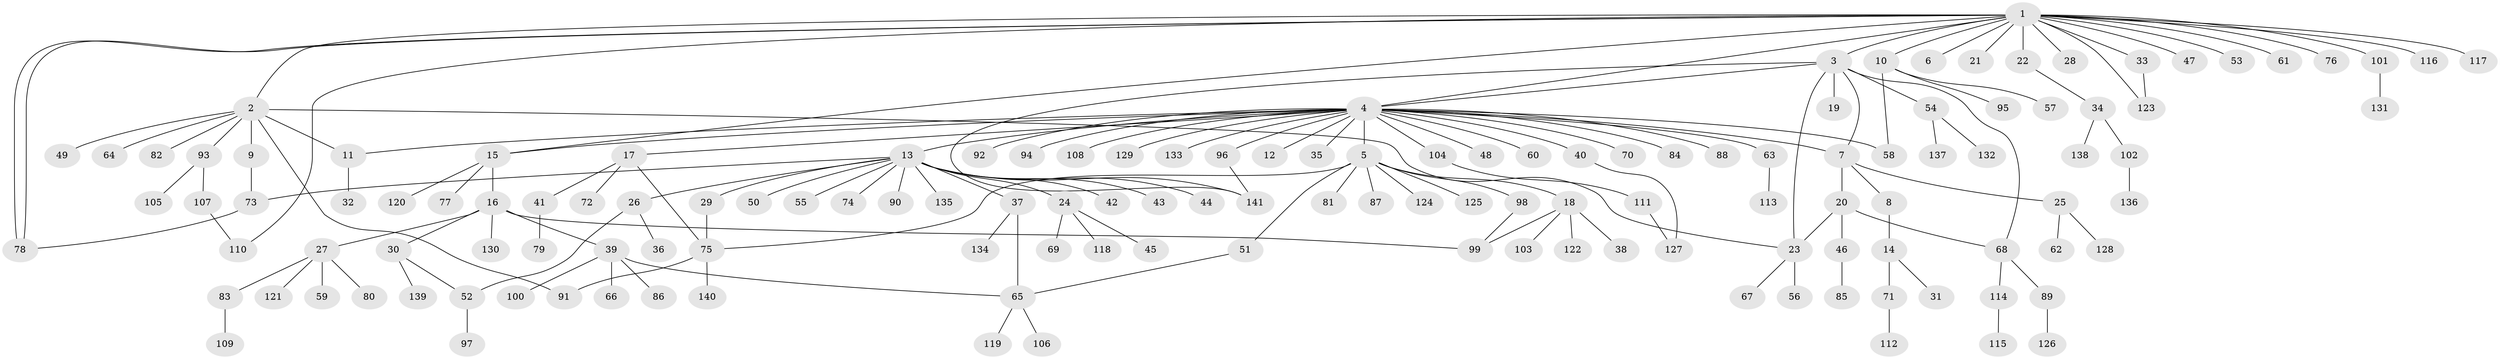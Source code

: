 // coarse degree distribution, {22: 0.009259259259259259, 8: 0.009259259259259259, 9: 0.009259259259259259, 23: 0.009259259259259259, 12: 0.009259259259259259, 1: 0.6018518518518519, 5: 0.009259259259259259, 2: 0.2222222222222222, 3: 0.05555555555555555, 14: 0.009259259259259259, 6: 0.037037037037037035, 4: 0.018518518518518517}
// Generated by graph-tools (version 1.1) at 2025/51/02/27/25 19:51:57]
// undirected, 141 vertices, 164 edges
graph export_dot {
graph [start="1"]
  node [color=gray90,style=filled];
  1;
  2;
  3;
  4;
  5;
  6;
  7;
  8;
  9;
  10;
  11;
  12;
  13;
  14;
  15;
  16;
  17;
  18;
  19;
  20;
  21;
  22;
  23;
  24;
  25;
  26;
  27;
  28;
  29;
  30;
  31;
  32;
  33;
  34;
  35;
  36;
  37;
  38;
  39;
  40;
  41;
  42;
  43;
  44;
  45;
  46;
  47;
  48;
  49;
  50;
  51;
  52;
  53;
  54;
  55;
  56;
  57;
  58;
  59;
  60;
  61;
  62;
  63;
  64;
  65;
  66;
  67;
  68;
  69;
  70;
  71;
  72;
  73;
  74;
  75;
  76;
  77;
  78;
  79;
  80;
  81;
  82;
  83;
  84;
  85;
  86;
  87;
  88;
  89;
  90;
  91;
  92;
  93;
  94;
  95;
  96;
  97;
  98;
  99;
  100;
  101;
  102;
  103;
  104;
  105;
  106;
  107;
  108;
  109;
  110;
  111;
  112;
  113;
  114;
  115;
  116;
  117;
  118;
  119;
  120;
  121;
  122;
  123;
  124;
  125;
  126;
  127;
  128;
  129;
  130;
  131;
  132;
  133;
  134;
  135;
  136;
  137;
  138;
  139;
  140;
  141;
  1 -- 2;
  1 -- 3;
  1 -- 4;
  1 -- 6;
  1 -- 10;
  1 -- 15;
  1 -- 21;
  1 -- 22;
  1 -- 28;
  1 -- 33;
  1 -- 47;
  1 -- 53;
  1 -- 61;
  1 -- 76;
  1 -- 78;
  1 -- 78;
  1 -- 101;
  1 -- 110;
  1 -- 116;
  1 -- 117;
  1 -- 123;
  2 -- 9;
  2 -- 11;
  2 -- 23;
  2 -- 49;
  2 -- 64;
  2 -- 82;
  2 -- 91;
  2 -- 93;
  3 -- 4;
  3 -- 7;
  3 -- 19;
  3 -- 23;
  3 -- 54;
  3 -- 68;
  3 -- 141;
  4 -- 5;
  4 -- 7;
  4 -- 11;
  4 -- 12;
  4 -- 13;
  4 -- 15;
  4 -- 17;
  4 -- 35;
  4 -- 40;
  4 -- 48;
  4 -- 58;
  4 -- 60;
  4 -- 63;
  4 -- 70;
  4 -- 84;
  4 -- 88;
  4 -- 92;
  4 -- 94;
  4 -- 96;
  4 -- 104;
  4 -- 108;
  4 -- 129;
  4 -- 133;
  5 -- 18;
  5 -- 51;
  5 -- 75;
  5 -- 81;
  5 -- 87;
  5 -- 98;
  5 -- 124;
  5 -- 125;
  7 -- 8;
  7 -- 20;
  7 -- 25;
  8 -- 14;
  9 -- 73;
  10 -- 57;
  10 -- 58;
  10 -- 95;
  11 -- 32;
  13 -- 24;
  13 -- 26;
  13 -- 29;
  13 -- 37;
  13 -- 42;
  13 -- 43;
  13 -- 44;
  13 -- 50;
  13 -- 55;
  13 -- 73;
  13 -- 74;
  13 -- 90;
  13 -- 135;
  13 -- 141;
  14 -- 31;
  14 -- 71;
  15 -- 16;
  15 -- 77;
  15 -- 120;
  16 -- 27;
  16 -- 30;
  16 -- 39;
  16 -- 99;
  16 -- 130;
  17 -- 41;
  17 -- 72;
  17 -- 75;
  18 -- 38;
  18 -- 99;
  18 -- 103;
  18 -- 122;
  20 -- 23;
  20 -- 46;
  20 -- 68;
  22 -- 34;
  23 -- 56;
  23 -- 67;
  24 -- 45;
  24 -- 69;
  24 -- 118;
  25 -- 62;
  25 -- 128;
  26 -- 36;
  26 -- 52;
  27 -- 59;
  27 -- 80;
  27 -- 83;
  27 -- 121;
  29 -- 75;
  30 -- 52;
  30 -- 139;
  33 -- 123;
  34 -- 102;
  34 -- 138;
  37 -- 65;
  37 -- 134;
  39 -- 65;
  39 -- 66;
  39 -- 86;
  39 -- 100;
  40 -- 127;
  41 -- 79;
  46 -- 85;
  51 -- 65;
  52 -- 97;
  54 -- 132;
  54 -- 137;
  63 -- 113;
  65 -- 106;
  65 -- 119;
  68 -- 89;
  68 -- 114;
  71 -- 112;
  73 -- 78;
  75 -- 91;
  75 -- 140;
  83 -- 109;
  89 -- 126;
  93 -- 105;
  93 -- 107;
  96 -- 141;
  98 -- 99;
  101 -- 131;
  102 -- 136;
  104 -- 111;
  107 -- 110;
  111 -- 127;
  114 -- 115;
}

